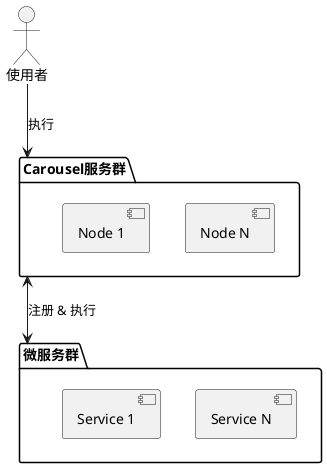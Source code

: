 @startuml

Actor 使用者
使用者 --> Carousel服务群: 执行
Carousel服务群 <--> 微服务群: 注册 & 执行

package 微服务群{
[Service N]
[Service 1]
}

package Carousel服务群{
[Node N]
[Node 1]
}

@enduml